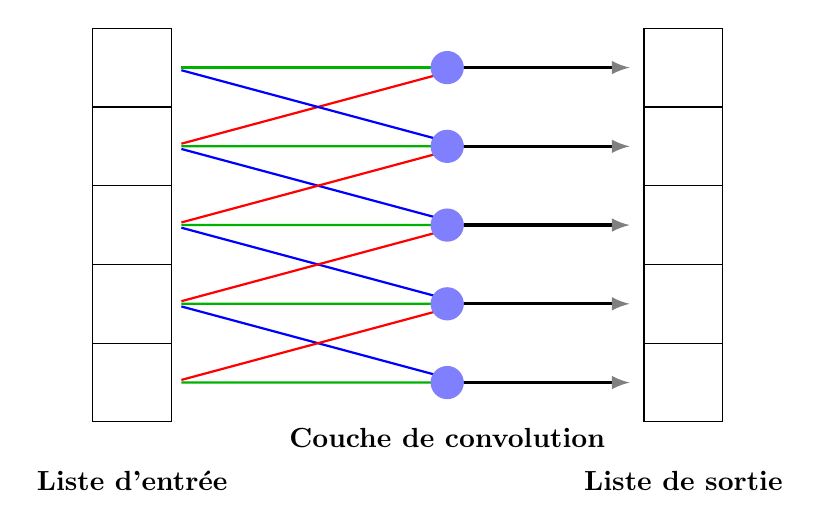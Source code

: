 % Figure after Kjell Magne Fauske
% http://www.texample.net/tikz/examples/neural-network/
\begin{tikzpicture}[draw=black!50, node distance=3.5cm]
   \def\layersep{3.5cm}
    \tikzstyle{every pin edge}=[<-,shorten <=1pt,thick]
    \tikzstyle{neuron}=[circle,fill=black!25,minimum size=12pt,inner sep=0pt]
    \tikzstyle{entree}=[];
    \tikzstyle{input neuron}=[neuron, fill=green!50];
    \tikzstyle{output neuron}=[neuron, fill=red!50];
    \tikzstyle{hidden neuron}=[neuron, fill=blue!50];
    \tikzstyle{annot} = [text width=4em, text centered]

    % Premiere couche
    \foreach \name / \y in {1,...,5}
    % This is the same as writing \foreach \name / \y in {1/1,2/2,3/3,4/4}
        \node (I-\name) at (0,-\y) {};

    %Seconde couche
    \foreach \name / \y in {1,...,5}
        \path[yshift=0cm]
            node[hidden neuron] (H-\name) at (\layersep,-\y cm) {};


\begin{scope}[on background layer]
    % Connect every node in the input layer with every node in the
    % hidden layer.
    \foreach \source in {2,...,4}{
          \def\delta{-1};
           \pgfmathsetmacro{\dest}{\source+\delta};
            \path[thick,red] (I-\source) edge (H-\dest);
          \def\delta{0};
           \pgfmathsetmacro{\dest}{\source+\delta};
            \path[thick,green!70!black] (I-\source) edge (H-\dest);
          \def\delta{1};
           \pgfmathsetmacro{\dest}{\source+\delta};
            \path[thick,blue] (I-\source) edge (H-\dest);
    }
  % Extremites
        \def\source{1};
          \def\delta{0};
           \pgfmathsetmacro{\dest}{\source+\delta};
            \path[thick,green!70!black] (I-\source) edge (H-\dest);
          \def\delta{1};
           \pgfmathsetmacro{\dest}{\source+\delta};
           \path[thick,blue] (I-\source) edge (H-\dest);

        \def\source{5};
          \def\delta{-1};
           \pgfmathsetmacro{\dest}{\source+\delta};
           \path[thick,red] (I-\source) edge (H-\dest);
          \def\delta{0};
           \pgfmathsetmacro{\dest}{\source+\delta};
            \path[thick,green!70!black] (I-\source) edge (H-\dest);

  % Entree/sortie
   \draw[yshift=-0.5cm] (-1,-5) grid ++(1,5);
   \draw[xshift=7cm,yshift=-0.5cm] (-1,-5) grid ++(1,5);
    % Premiere couche
    \foreach \name / \y in {1,...,5}{
        \draw[->,>=latex,very thick] (H-\name.east) to ++ (2.1,0);
  }
   
\end{scope}


  \node at (-0.5,-6.25){\bf Liste d'entrée};
  \node at (3.5,-5.7){\bf Couche de convolution};
  \node at (6.5,-6.25){\bf Liste de sortie};
\end{tikzpicture}  